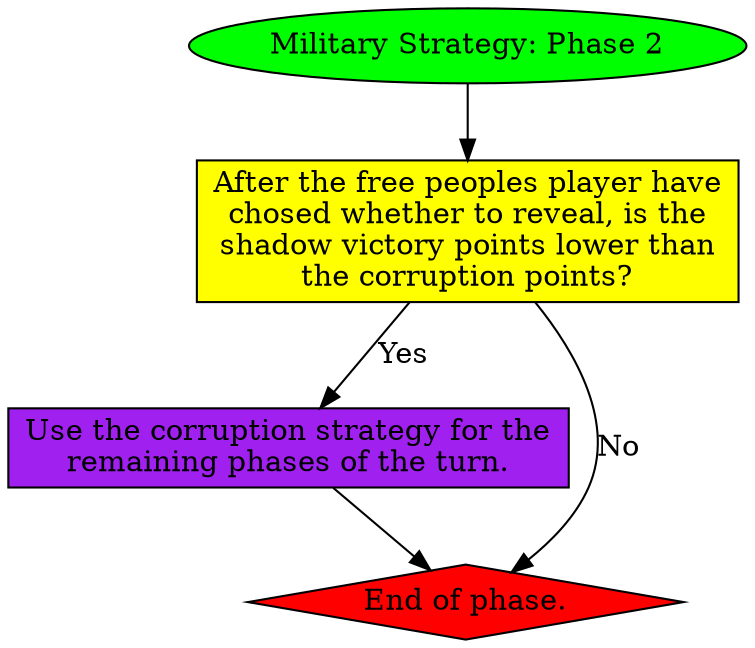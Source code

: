 digraph {
rankdir=TB;
	p2_mili [shape=box, style=filled, fillcolor=purple, label="Use the corruption strategy for the\nremaining phases of the turn.\n"];
	p2_mili -> p2_end;

	p2_end [shape=diamond, style=filled, fillcolor=red, label="End of phase."];

	p2_1 [shape=box, style=filled, fillcolor=yellow, label="After the free peoples player have\nchosed whether to reveal, is the\nshadow victory points lower than\nthe corruption points?\n"];
	p2_1 -> p2_mili [label = "Yes"];
	p2_1 -> p2_end [label = "No"];

	phase_2_mili [shape=ellipse, style=filled, fillcolor=green, label="Military Strategy: Phase 2"];
	phase_2_mili -> p2_1;

}